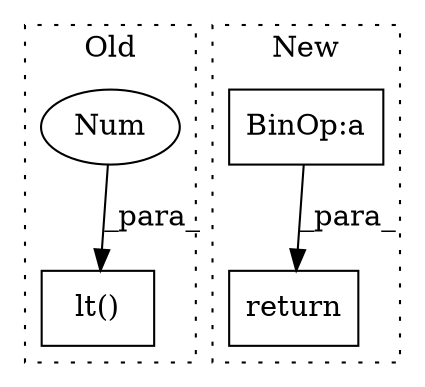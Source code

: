digraph G {
subgraph cluster0 {
1 [label="lt()" a="75" s="965,973" l="5,1" shape="box"];
3 [label="Num" a="76" s="970" l="3" shape="ellipse"];
label = "Old";
style="dotted";
}
subgraph cluster1 {
2 [label="return" a="93" s="807" l="7" shape="box"];
4 [label="BinOp:a" a="82" s="839" l="3" shape="box"];
label = "New";
style="dotted";
}
3 -> 1 [label="_para_"];
4 -> 2 [label="_para_"];
}